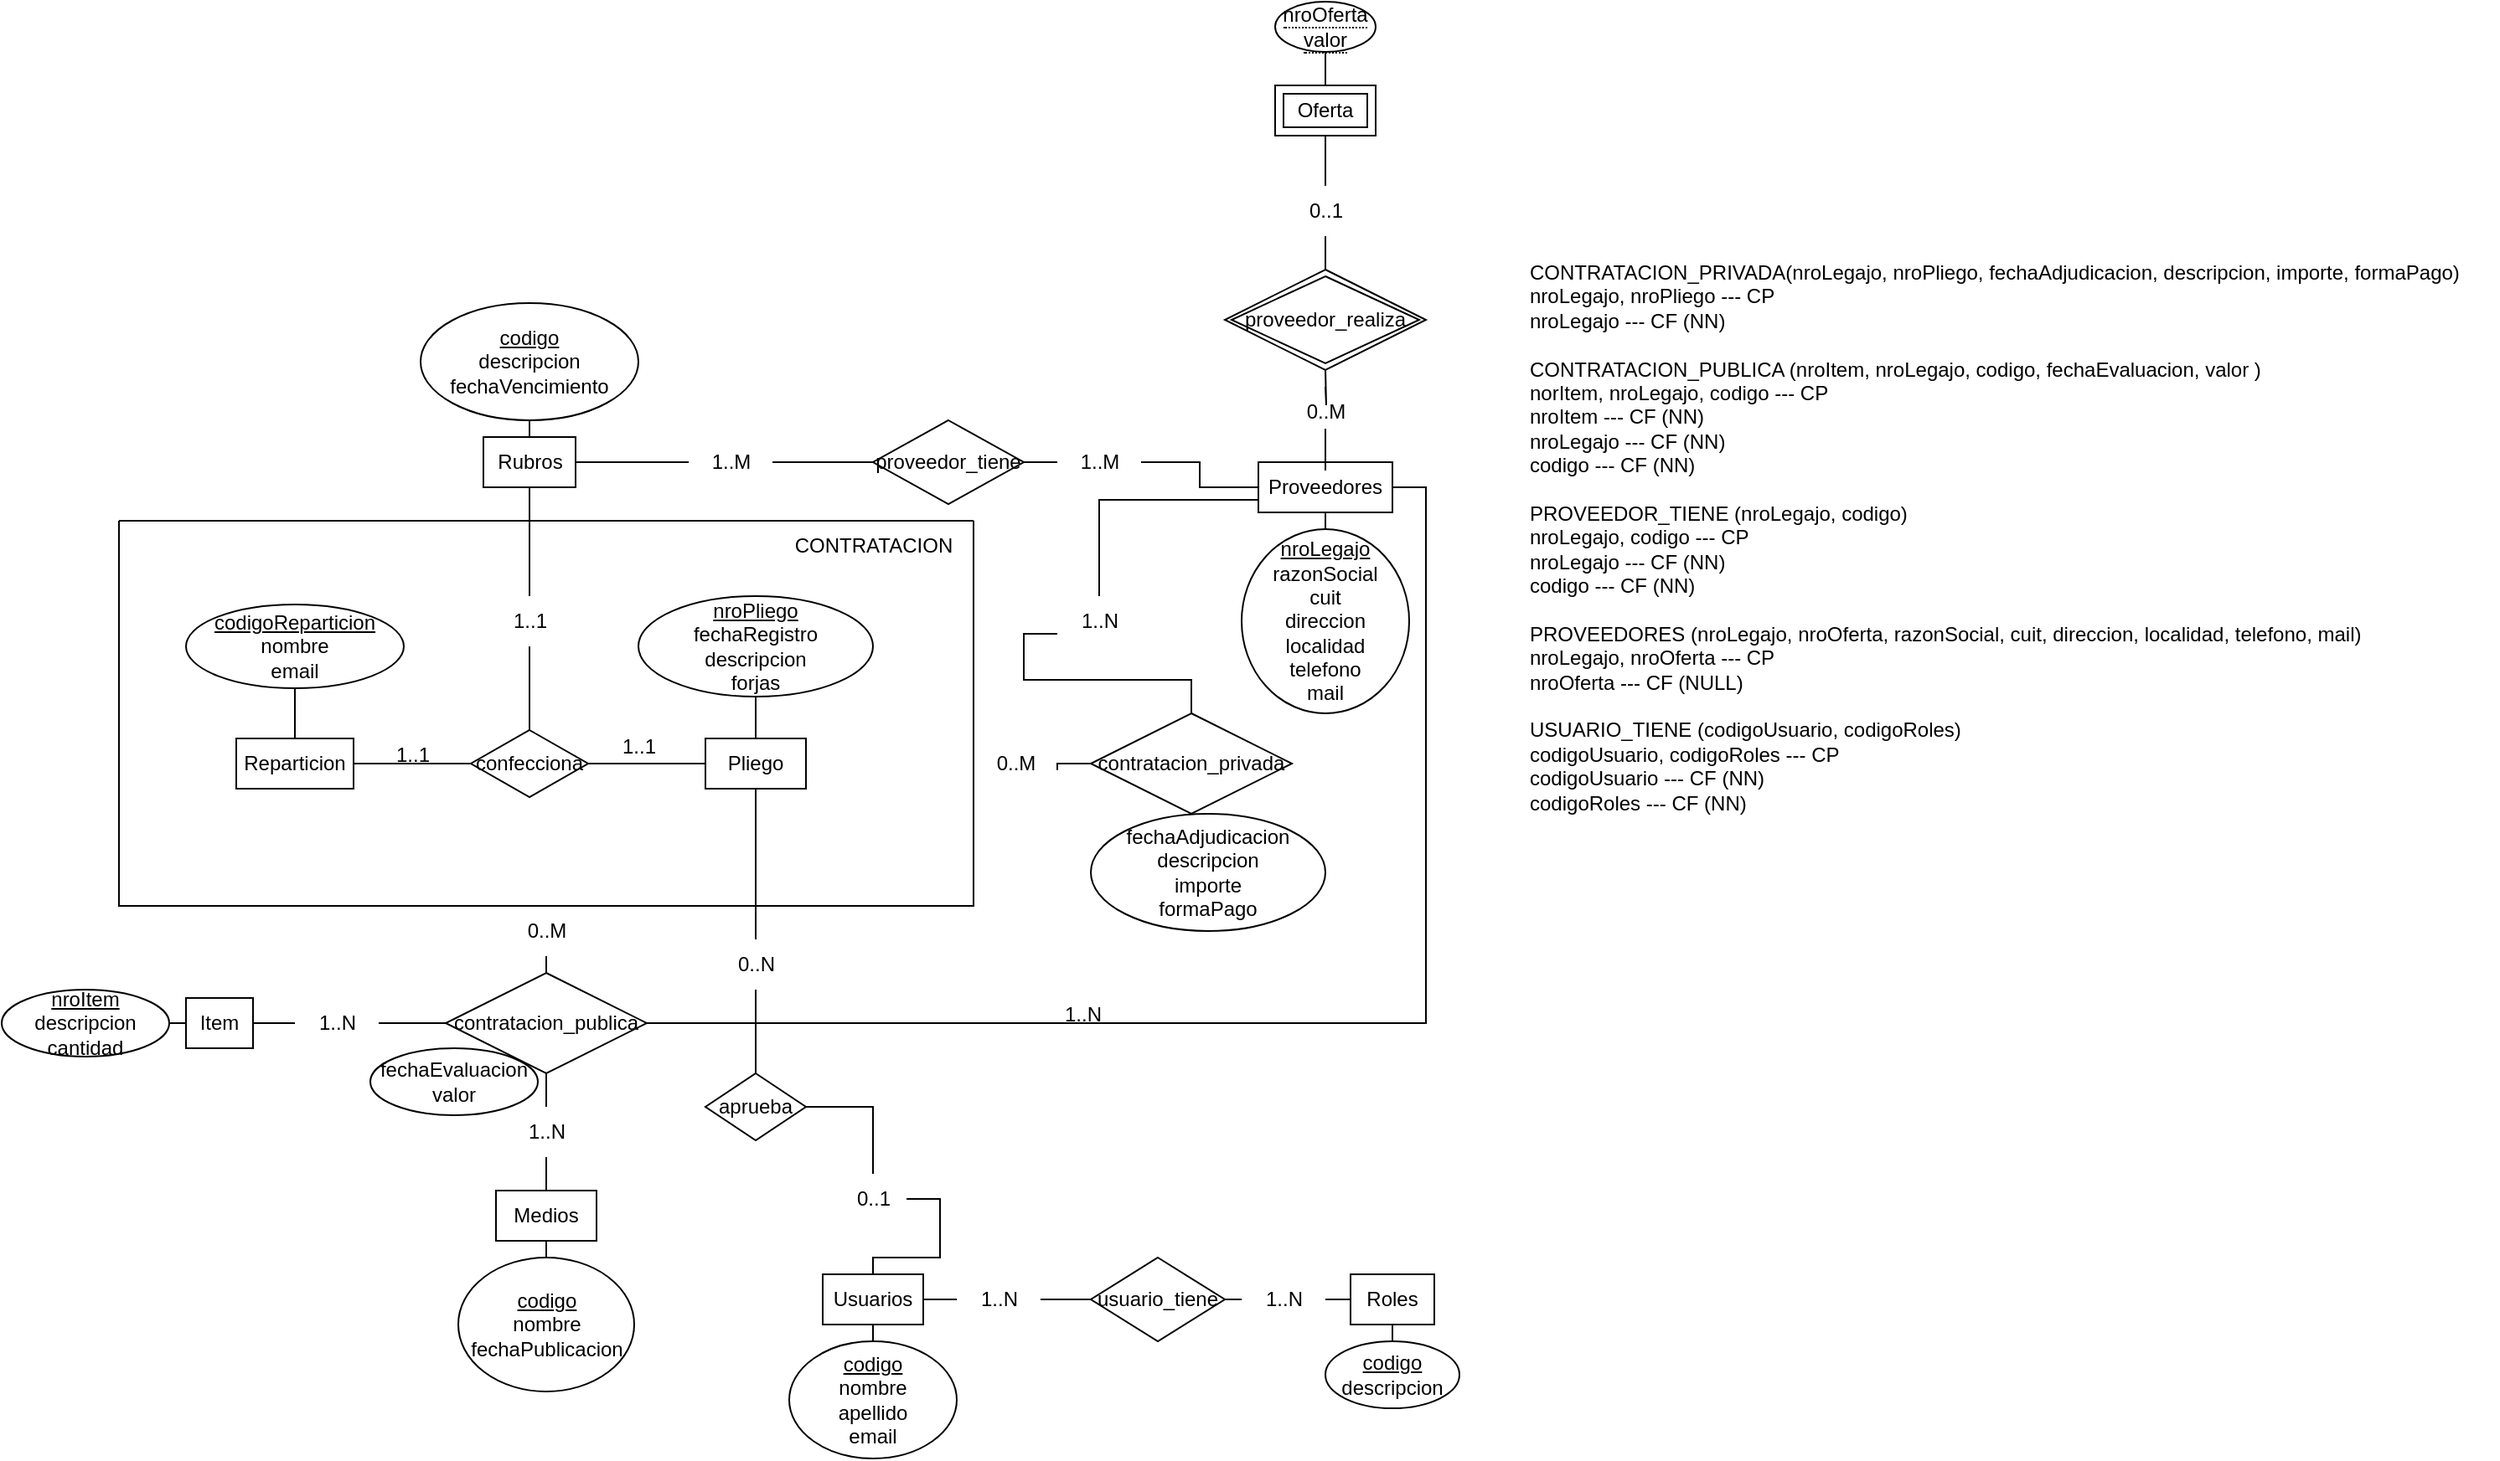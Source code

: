<mxfile version="21.6.6" type="github">
  <diagram id="R2lEEEUBdFMjLlhIrx00" name="Page-1">
    <mxGraphModel dx="1050" dy="534" grid="1" gridSize="10" guides="1" tooltips="1" connect="1" arrows="1" fold="1" page="1" pageScale="1" pageWidth="850" pageHeight="1100" math="0" shadow="0" extFonts="Permanent Marker^https://fonts.googleapis.com/css?family=Permanent+Marker">
      <root>
        <mxCell id="0" />
        <mxCell id="1" parent="0" />
        <mxCell id="06fuQV10pNZMm1FipR0t-3" style="edgeStyle=orthogonalEdgeStyle;rounded=0;orthogonalLoop=1;jettySize=auto;html=1;exitX=0.5;exitY=0;exitDx=0;exitDy=0;entryX=0.5;entryY=1;entryDx=0;entryDy=0;endArrow=none;endFill=0;" edge="1" parent="1" source="06fuQV10pNZMm1FipR0t-1" target="06fuQV10pNZMm1FipR0t-2">
          <mxGeometry relative="1" as="geometry" />
        </mxCell>
        <mxCell id="06fuQV10pNZMm1FipR0t-36" style="edgeStyle=orthogonalEdgeStyle;rounded=0;orthogonalLoop=1;jettySize=auto;html=1;exitX=1;exitY=0.5;exitDx=0;exitDy=0;entryX=0;entryY=0.5;entryDx=0;entryDy=0;endArrow=none;endFill=0;" edge="1" parent="1" source="06fuQV10pNZMm1FipR0t-1" target="06fuQV10pNZMm1FipR0t-35">
          <mxGeometry relative="1" as="geometry" />
        </mxCell>
        <mxCell id="06fuQV10pNZMm1FipR0t-1" value="Reparticion" style="whiteSpace=wrap;html=1;align=center;" vertex="1" parent="1">
          <mxGeometry x="260" y="450" width="70" height="30" as="geometry" />
        </mxCell>
        <mxCell id="06fuQV10pNZMm1FipR0t-2" value="&lt;u&gt;codigoReparticion&lt;/u&gt;&lt;br&gt;nombre&lt;br&gt;email" style="ellipse;whiteSpace=wrap;html=1;align=center;" vertex="1" parent="1">
          <mxGeometry x="230" y="370" width="130" height="50" as="geometry" />
        </mxCell>
        <mxCell id="06fuQV10pNZMm1FipR0t-6" style="edgeStyle=orthogonalEdgeStyle;rounded=0;orthogonalLoop=1;jettySize=auto;html=1;exitX=0.5;exitY=0;exitDx=0;exitDy=0;entryX=0.5;entryY=1;entryDx=0;entryDy=0;endArrow=none;endFill=0;" edge="1" parent="1" source="06fuQV10pNZMm1FipR0t-4" target="06fuQV10pNZMm1FipR0t-5">
          <mxGeometry relative="1" as="geometry" />
        </mxCell>
        <mxCell id="06fuQV10pNZMm1FipR0t-70" style="edgeStyle=orthogonalEdgeStyle;rounded=0;orthogonalLoop=1;jettySize=auto;html=1;exitX=0.5;exitY=1;exitDx=0;exitDy=0;endArrow=none;endFill=0;" edge="1" parent="1" source="06fuQV10pNZMm1FipR0t-89" target="06fuQV10pNZMm1FipR0t-69">
          <mxGeometry relative="1" as="geometry" />
        </mxCell>
        <mxCell id="06fuQV10pNZMm1FipR0t-4" value="Pliego" style="whiteSpace=wrap;html=1;align=center;" vertex="1" parent="1">
          <mxGeometry x="540" y="450" width="60" height="30" as="geometry" />
        </mxCell>
        <mxCell id="06fuQV10pNZMm1FipR0t-5" value="&lt;u&gt;nroPliego&lt;/u&gt;&lt;br&gt;fechaRegistro&lt;br&gt;descripcion&lt;br&gt;forjas" style="ellipse;whiteSpace=wrap;html=1;align=center;" vertex="1" parent="1">
          <mxGeometry x="500" y="365" width="140" height="60" as="geometry" />
        </mxCell>
        <mxCell id="06fuQV10pNZMm1FipR0t-49" style="edgeStyle=orthogonalEdgeStyle;rounded=0;orthogonalLoop=1;jettySize=auto;html=1;exitX=0;exitY=0.5;exitDx=0;exitDy=0;entryX=1;entryY=0.5;entryDx=0;entryDy=0;endArrow=none;endFill=0;" edge="1" parent="1" source="06fuQV10pNZMm1FipR0t-7" target="06fuQV10pNZMm1FipR0t-8">
          <mxGeometry relative="1" as="geometry" />
        </mxCell>
        <mxCell id="06fuQV10pNZMm1FipR0t-7" value="Item" style="whiteSpace=wrap;html=1;align=center;" vertex="1" parent="1">
          <mxGeometry x="230" y="605" width="40" height="30" as="geometry" />
        </mxCell>
        <mxCell id="06fuQV10pNZMm1FipR0t-8" value="&lt;u&gt;nroItem&lt;/u&gt;&lt;br&gt;descripcion&lt;br&gt;cantidad" style="ellipse;whiteSpace=wrap;html=1;align=center;" vertex="1" parent="1">
          <mxGeometry x="120" y="600" width="100" height="40" as="geometry" />
        </mxCell>
        <mxCell id="06fuQV10pNZMm1FipR0t-52" style="edgeStyle=orthogonalEdgeStyle;rounded=0;orthogonalLoop=1;jettySize=auto;html=1;exitX=0.5;exitY=1;exitDx=0;exitDy=0;entryX=0.5;entryY=0;entryDx=0;entryDy=0;endArrow=none;endFill=0;" edge="1" parent="1" source="06fuQV10pNZMm1FipR0t-97" target="06fuQV10pNZMm1FipR0t-35">
          <mxGeometry relative="1" as="geometry" />
        </mxCell>
        <mxCell id="06fuQV10pNZMm1FipR0t-10" value="Rubros" style="whiteSpace=wrap;html=1;align=center;" vertex="1" parent="1">
          <mxGeometry x="407.5" y="270" width="55" height="30" as="geometry" />
        </mxCell>
        <mxCell id="06fuQV10pNZMm1FipR0t-44" style="edgeStyle=orthogonalEdgeStyle;rounded=0;orthogonalLoop=1;jettySize=auto;html=1;exitX=0.5;exitY=1;exitDx=0;exitDy=0;entryX=0.5;entryY=0;entryDx=0;entryDy=0;endArrow=none;endFill=0;" edge="1" parent="1" source="06fuQV10pNZMm1FipR0t-11" target="06fuQV10pNZMm1FipR0t-10">
          <mxGeometry relative="1" as="geometry" />
        </mxCell>
        <mxCell id="06fuQV10pNZMm1FipR0t-11" value="&lt;u&gt;codigo&lt;/u&gt;&lt;br&gt;descripcion&lt;br&gt;fechaVencimiento" style="ellipse;whiteSpace=wrap;html=1;align=center;" vertex="1" parent="1">
          <mxGeometry x="370" y="190" width="130" height="70" as="geometry" />
        </mxCell>
        <mxCell id="06fuQV10pNZMm1FipR0t-68" style="edgeStyle=orthogonalEdgeStyle;rounded=0;orthogonalLoop=1;jettySize=auto;html=1;exitX=0.5;exitY=1;exitDx=0;exitDy=0;entryX=0.5;entryY=0;entryDx=0;entryDy=0;endArrow=none;endFill=0;" edge="1" parent="1" source="06fuQV10pNZMm1FipR0t-13" target="06fuQV10pNZMm1FipR0t-14">
          <mxGeometry relative="1" as="geometry" />
        </mxCell>
        <mxCell id="06fuQV10pNZMm1FipR0t-13" value="Medios" style="whiteSpace=wrap;html=1;align=center;" vertex="1" parent="1">
          <mxGeometry x="415" y="720" width="60" height="30" as="geometry" />
        </mxCell>
        <mxCell id="06fuQV10pNZMm1FipR0t-14" value="&lt;u&gt;codigo&lt;/u&gt;&lt;br&gt;nombre&lt;br&gt;fechaPublicacion" style="ellipse;whiteSpace=wrap;html=1;align=center;" vertex="1" parent="1">
          <mxGeometry x="392.5" y="760" width="105" height="80" as="geometry" />
        </mxCell>
        <mxCell id="06fuQV10pNZMm1FipR0t-18" style="edgeStyle=orthogonalEdgeStyle;rounded=0;orthogonalLoop=1;jettySize=auto;html=1;exitX=0.5;exitY=1;exitDx=0;exitDy=0;endArrow=none;endFill=0;" edge="1" parent="1" source="06fuQV10pNZMm1FipR0t-16" target="06fuQV10pNZMm1FipR0t-17">
          <mxGeometry relative="1" as="geometry" />
        </mxCell>
        <mxCell id="06fuQV10pNZMm1FipR0t-66" style="edgeStyle=orthogonalEdgeStyle;rounded=0;orthogonalLoop=1;jettySize=auto;html=1;exitX=1;exitY=0.5;exitDx=0;exitDy=0;entryX=1;entryY=0.5;entryDx=0;entryDy=0;endArrow=none;endFill=0;" edge="1" parent="1" source="06fuQV10pNZMm1FipR0t-16" target="06fuQV10pNZMm1FipR0t-45">
          <mxGeometry relative="1" as="geometry" />
        </mxCell>
        <mxCell id="06fuQV10pNZMm1FipR0t-16" value="Proveedores" style="whiteSpace=wrap;html=1;align=center;" vertex="1" parent="1">
          <mxGeometry x="870" y="285" width="80" height="30" as="geometry" />
        </mxCell>
        <mxCell id="06fuQV10pNZMm1FipR0t-17" value="&lt;u&gt;nroLegajo&lt;/u&gt;&lt;br&gt;razonSocial&lt;br&gt;cuit&lt;br&gt;direccion&lt;br&gt;localidad&lt;br&gt;telefono&lt;br&gt;mail" style="ellipse;whiteSpace=wrap;html=1;align=center;" vertex="1" parent="1">
          <mxGeometry x="860" y="325" width="100" height="110" as="geometry" />
        </mxCell>
        <mxCell id="06fuQV10pNZMm1FipR0t-58" style="edgeStyle=orthogonalEdgeStyle;rounded=0;orthogonalLoop=1;jettySize=auto;html=1;exitX=0.5;exitY=1;exitDx=0;exitDy=0;entryX=0.5;entryY=0;entryDx=0;entryDy=0;endArrow=none;endFill=0;" edge="1" parent="1" source="06fuQV10pNZMm1FipR0t-83">
          <mxGeometry relative="1" as="geometry">
            <mxPoint x="910" y="170" as="targetPoint" />
          </mxGeometry>
        </mxCell>
        <mxCell id="06fuQV10pNZMm1FipR0t-19" value="Oferta" style="shape=ext;margin=3;double=1;whiteSpace=wrap;html=1;align=center;" vertex="1" parent="1">
          <mxGeometry x="880" y="60" width="60" height="30" as="geometry" />
        </mxCell>
        <mxCell id="06fuQV10pNZMm1FipR0t-56" style="edgeStyle=orthogonalEdgeStyle;rounded=0;orthogonalLoop=1;jettySize=auto;html=1;exitX=0.5;exitY=1;exitDx=0;exitDy=0;endArrow=none;endFill=0;" edge="1" parent="1" source="06fuQV10pNZMm1FipR0t-21" target="06fuQV10pNZMm1FipR0t-19">
          <mxGeometry relative="1" as="geometry" />
        </mxCell>
        <mxCell id="06fuQV10pNZMm1FipR0t-21" value="&lt;span style=&quot;border-bottom: 1px dotted&quot;&gt;nroOferta&lt;br&gt;valor&lt;br&gt;&lt;/span&gt;" style="ellipse;whiteSpace=wrap;html=1;align=center;" vertex="1" parent="1">
          <mxGeometry x="880" y="10" width="60" height="30" as="geometry" />
        </mxCell>
        <mxCell id="06fuQV10pNZMm1FipR0t-23" value="&lt;u&gt;codigo&lt;/u&gt;&lt;br&gt;nombre&lt;br&gt;apellido&lt;br&gt;email" style="ellipse;whiteSpace=wrap;html=1;align=center;" vertex="1" parent="1">
          <mxGeometry x="590" y="810" width="100" height="70" as="geometry" />
        </mxCell>
        <mxCell id="06fuQV10pNZMm1FipR0t-26" style="edgeStyle=orthogonalEdgeStyle;rounded=0;orthogonalLoop=1;jettySize=auto;html=1;exitX=0.5;exitY=1;exitDx=0;exitDy=0;entryX=0.5;entryY=0;entryDx=0;entryDy=0;endArrow=none;endFill=0;" edge="1" parent="1" source="06fuQV10pNZMm1FipR0t-24" target="06fuQV10pNZMm1FipR0t-23">
          <mxGeometry relative="1" as="geometry" />
        </mxCell>
        <mxCell id="06fuQV10pNZMm1FipR0t-24" value="Usuarios" style="whiteSpace=wrap;html=1;align=center;" vertex="1" parent="1">
          <mxGeometry x="610" y="770" width="60" height="30" as="geometry" />
        </mxCell>
        <mxCell id="06fuQV10pNZMm1FipR0t-28" style="edgeStyle=orthogonalEdgeStyle;rounded=0;orthogonalLoop=1;jettySize=auto;html=1;exitX=0.5;exitY=1;exitDx=0;exitDy=0;entryX=0.5;entryY=0;entryDx=0;entryDy=0;endArrow=none;endFill=0;" edge="1" parent="1" source="06fuQV10pNZMm1FipR0t-25" target="06fuQV10pNZMm1FipR0t-27">
          <mxGeometry relative="1" as="geometry" />
        </mxCell>
        <mxCell id="06fuQV10pNZMm1FipR0t-25" value="Roles" style="whiteSpace=wrap;html=1;align=center;" vertex="1" parent="1">
          <mxGeometry x="925" y="770" width="50" height="30" as="geometry" />
        </mxCell>
        <mxCell id="06fuQV10pNZMm1FipR0t-27" value="&lt;u&gt;codigo&lt;/u&gt;&lt;br&gt;descripcion" style="ellipse;whiteSpace=wrap;html=1;align=center;" vertex="1" parent="1">
          <mxGeometry x="910" y="810" width="80" height="40" as="geometry" />
        </mxCell>
        <mxCell id="06fuQV10pNZMm1FipR0t-37" style="edgeStyle=orthogonalEdgeStyle;rounded=0;orthogonalLoop=1;jettySize=auto;html=1;exitX=1;exitY=0.5;exitDx=0;exitDy=0;endArrow=none;endFill=0;" edge="1" parent="1" source="06fuQV10pNZMm1FipR0t-35" target="06fuQV10pNZMm1FipR0t-4">
          <mxGeometry relative="1" as="geometry" />
        </mxCell>
        <mxCell id="06fuQV10pNZMm1FipR0t-35" value="confecciona" style="shape=rhombus;perimeter=rhombusPerimeter;whiteSpace=wrap;html=1;align=center;" vertex="1" parent="1">
          <mxGeometry x="400" y="445" width="70" height="40" as="geometry" />
        </mxCell>
        <mxCell id="06fuQV10pNZMm1FipR0t-64" style="edgeStyle=orthogonalEdgeStyle;rounded=0;orthogonalLoop=1;jettySize=auto;html=1;exitX=0.5;exitY=1;exitDx=0;exitDy=0;entryX=0.5;entryY=0;entryDx=0;entryDy=0;endArrow=none;endFill=0;" edge="1" parent="1" source="06fuQV10pNZMm1FipR0t-102" target="06fuQV10pNZMm1FipR0t-45">
          <mxGeometry relative="1" as="geometry" />
        </mxCell>
        <mxCell id="06fuQV10pNZMm1FipR0t-38" value="" style="swimlane;startSize=0;" vertex="1" parent="1">
          <mxGeometry x="190" y="320" width="510" height="230" as="geometry" />
        </mxCell>
        <mxCell id="06fuQV10pNZMm1FipR0t-39" value="CONTRATACION" style="text;html=1;align=center;verticalAlign=middle;resizable=0;points=[];autosize=1;strokeColor=none;fillColor=none;" vertex="1" parent="06fuQV10pNZMm1FipR0t-38">
          <mxGeometry x="390" width="120" height="30" as="geometry" />
        </mxCell>
        <mxCell id="06fuQV10pNZMm1FipR0t-99" value="1..1" style="text;html=1;align=center;verticalAlign=middle;resizable=0;points=[];autosize=1;strokeColor=none;fillColor=none;" vertex="1" parent="06fuQV10pNZMm1FipR0t-38">
          <mxGeometry x="155" y="125" width="40" height="30" as="geometry" />
        </mxCell>
        <mxCell id="06fuQV10pNZMm1FipR0t-100" value="1..1" style="text;html=1;align=center;verticalAlign=middle;resizable=0;points=[];autosize=1;strokeColor=none;fillColor=none;" vertex="1" parent="06fuQV10pNZMm1FipR0t-38">
          <mxGeometry x="290" y="120" width="40" height="30" as="geometry" />
        </mxCell>
        <mxCell id="06fuQV10pNZMm1FipR0t-57" style="edgeStyle=orthogonalEdgeStyle;rounded=0;orthogonalLoop=1;jettySize=auto;html=1;exitX=0.5;exitY=1;exitDx=0;exitDy=0;endArrow=none;endFill=0;" edge="1" parent="1" source="06fuQV10pNZMm1FipR0t-81" target="06fuQV10pNZMm1FipR0t-16">
          <mxGeometry relative="1" as="geometry">
            <mxPoint x="910" y="230" as="sourcePoint" />
          </mxGeometry>
        </mxCell>
        <mxCell id="06fuQV10pNZMm1FipR0t-50" style="edgeStyle=orthogonalEdgeStyle;rounded=0;orthogonalLoop=1;jettySize=auto;html=1;exitX=0;exitY=0.5;exitDx=0;exitDy=0;entryX=1;entryY=0.5;entryDx=0;entryDy=0;endArrow=none;endFill=0;" edge="1" parent="1" source="06fuQV10pNZMm1FipR0t-104" target="06fuQV10pNZMm1FipR0t-7">
          <mxGeometry relative="1" as="geometry" />
        </mxCell>
        <mxCell id="06fuQV10pNZMm1FipR0t-63" style="edgeStyle=orthogonalEdgeStyle;rounded=0;orthogonalLoop=1;jettySize=auto;html=1;exitX=0.5;exitY=1;exitDx=0;exitDy=0;endArrow=none;endFill=0;" edge="1" parent="1" source="06fuQV10pNZMm1FipR0t-106" target="06fuQV10pNZMm1FipR0t-13">
          <mxGeometry relative="1" as="geometry" />
        </mxCell>
        <mxCell id="06fuQV10pNZMm1FipR0t-45" value="contratacion_publica" style="shape=rhombus;perimeter=rhombusPerimeter;whiteSpace=wrap;html=1;align=center;" vertex="1" parent="1">
          <mxGeometry x="385" y="590" width="120" height="60" as="geometry" />
        </mxCell>
        <mxCell id="06fuQV10pNZMm1FipR0t-47" style="edgeStyle=orthogonalEdgeStyle;rounded=0;orthogonalLoop=1;jettySize=auto;html=1;exitX=0;exitY=0.5;exitDx=0;exitDy=0;entryX=1;entryY=0.63;entryDx=0;entryDy=0;entryPerimeter=0;endArrow=none;endFill=0;" edge="1" parent="1" source="06fuQV10pNZMm1FipR0t-77" target="06fuQV10pNZMm1FipR0t-38">
          <mxGeometry relative="1" as="geometry" />
        </mxCell>
        <mxCell id="06fuQV10pNZMm1FipR0t-65" style="edgeStyle=orthogonalEdgeStyle;rounded=0;orthogonalLoop=1;jettySize=auto;html=1;exitX=0.5;exitY=0;exitDx=0;exitDy=0;entryX=0;entryY=0.75;entryDx=0;entryDy=0;endArrow=none;endFill=0;" edge="1" parent="1" source="06fuQV10pNZMm1FipR0t-79" target="06fuQV10pNZMm1FipR0t-16">
          <mxGeometry relative="1" as="geometry" />
        </mxCell>
        <mxCell id="06fuQV10pNZMm1FipR0t-46" value="contratacion_privada" style="shape=rhombus;perimeter=rhombusPerimeter;whiteSpace=wrap;html=1;align=center;" vertex="1" parent="1">
          <mxGeometry x="770" y="435" width="120" height="60" as="geometry" />
        </mxCell>
        <mxCell id="06fuQV10pNZMm1FipR0t-61" style="edgeStyle=orthogonalEdgeStyle;rounded=0;orthogonalLoop=1;jettySize=auto;html=1;exitX=1;exitY=0.5;exitDx=0;exitDy=0;entryX=0;entryY=0.5;entryDx=0;entryDy=0;endArrow=none;endFill=0;" edge="1" parent="1" source="06fuQV10pNZMm1FipR0t-95" target="06fuQV10pNZMm1FipR0t-16">
          <mxGeometry relative="1" as="geometry" />
        </mxCell>
        <mxCell id="06fuQV10pNZMm1FipR0t-62" style="edgeStyle=orthogonalEdgeStyle;rounded=0;orthogonalLoop=1;jettySize=auto;html=1;exitX=0;exitY=0.5;exitDx=0;exitDy=0;entryX=1;entryY=0.5;entryDx=0;entryDy=0;endArrow=none;endFill=0;" edge="1" parent="1" source="06fuQV10pNZMm1FipR0t-93" target="06fuQV10pNZMm1FipR0t-10">
          <mxGeometry relative="1" as="geometry" />
        </mxCell>
        <mxCell id="06fuQV10pNZMm1FipR0t-59" value="proveedor_tiene" style="shape=rhombus;perimeter=rhombusPerimeter;whiteSpace=wrap;html=1;align=center;" vertex="1" parent="1">
          <mxGeometry x="640" y="260" width="90" height="50" as="geometry" />
        </mxCell>
        <mxCell id="06fuQV10pNZMm1FipR0t-67" value="proveedor_realiza" style="shape=rhombus;double=1;perimeter=rhombusPerimeter;whiteSpace=wrap;html=1;align=center;" vertex="1" parent="1">
          <mxGeometry x="850" y="170" width="120" height="60" as="geometry" />
        </mxCell>
        <mxCell id="06fuQV10pNZMm1FipR0t-71" style="edgeStyle=orthogonalEdgeStyle;rounded=0;orthogonalLoop=1;jettySize=auto;html=1;exitX=1;exitY=0.5;exitDx=0;exitDy=0;endArrow=none;endFill=0;" edge="1" parent="1" source="06fuQV10pNZMm1FipR0t-91" target="06fuQV10pNZMm1FipR0t-24">
          <mxGeometry relative="1" as="geometry" />
        </mxCell>
        <mxCell id="06fuQV10pNZMm1FipR0t-69" value="aprueba" style="shape=rhombus;perimeter=rhombusPerimeter;whiteSpace=wrap;html=1;align=center;" vertex="1" parent="1">
          <mxGeometry x="540" y="650" width="60" height="40" as="geometry" />
        </mxCell>
        <mxCell id="06fuQV10pNZMm1FipR0t-73" style="edgeStyle=orthogonalEdgeStyle;rounded=0;orthogonalLoop=1;jettySize=auto;html=1;exitX=1;exitY=0.5;exitDx=0;exitDy=0;entryX=0;entryY=0.5;entryDx=0;entryDy=0;endArrow=none;endFill=0;" edge="1" parent="1" source="06fuQV10pNZMm1FipR0t-87" target="06fuQV10pNZMm1FipR0t-25">
          <mxGeometry relative="1" as="geometry" />
        </mxCell>
        <mxCell id="06fuQV10pNZMm1FipR0t-74" style="edgeStyle=orthogonalEdgeStyle;rounded=0;orthogonalLoop=1;jettySize=auto;html=1;exitX=0;exitY=0.5;exitDx=0;exitDy=0;entryX=1;entryY=0.5;entryDx=0;entryDy=0;endArrow=none;endFill=0;" edge="1" parent="1" source="06fuQV10pNZMm1FipR0t-85" target="06fuQV10pNZMm1FipR0t-24">
          <mxGeometry relative="1" as="geometry" />
        </mxCell>
        <mxCell id="06fuQV10pNZMm1FipR0t-72" value="usuario_tiene" style="shape=rhombus;perimeter=rhombusPerimeter;whiteSpace=wrap;html=1;align=center;" vertex="1" parent="1">
          <mxGeometry x="770" y="760" width="80" height="50" as="geometry" />
        </mxCell>
        <mxCell id="06fuQV10pNZMm1FipR0t-75" value="fechaAdjudicacion&lt;br&gt;descripcion&lt;br&gt;importe&lt;br&gt;formaPago" style="ellipse;whiteSpace=wrap;html=1;align=center;" vertex="1" parent="1">
          <mxGeometry x="770" y="495" width="140" height="70" as="geometry" />
        </mxCell>
        <mxCell id="06fuQV10pNZMm1FipR0t-76" value="fechaEvaluacion&lt;br&gt;valor" style="ellipse;whiteSpace=wrap;html=1;align=center;" vertex="1" parent="1">
          <mxGeometry x="340" y="635" width="100" height="40" as="geometry" />
        </mxCell>
        <mxCell id="06fuQV10pNZMm1FipR0t-78" value="" style="edgeStyle=orthogonalEdgeStyle;rounded=0;orthogonalLoop=1;jettySize=auto;html=1;exitX=0;exitY=0.5;exitDx=0;exitDy=0;entryX=1;entryY=0.63;entryDx=0;entryDy=0;entryPerimeter=0;endArrow=none;endFill=0;" edge="1" parent="1" source="06fuQV10pNZMm1FipR0t-46" target="06fuQV10pNZMm1FipR0t-77">
          <mxGeometry relative="1" as="geometry">
            <mxPoint x="770" y="465" as="sourcePoint" />
            <mxPoint x="700" y="465" as="targetPoint" />
          </mxGeometry>
        </mxCell>
        <mxCell id="06fuQV10pNZMm1FipR0t-77" value="0..M" style="text;html=1;align=center;verticalAlign=middle;resizable=0;points=[];autosize=1;strokeColor=none;fillColor=none;" vertex="1" parent="1">
          <mxGeometry x="700" y="450" width="50" height="30" as="geometry" />
        </mxCell>
        <mxCell id="06fuQV10pNZMm1FipR0t-80" value="" style="edgeStyle=orthogonalEdgeStyle;rounded=0;orthogonalLoop=1;jettySize=auto;html=1;exitX=0.5;exitY=0;exitDx=0;exitDy=0;entryX=0;entryY=0.75;entryDx=0;entryDy=0;endArrow=none;endFill=0;" edge="1" parent="1" source="06fuQV10pNZMm1FipR0t-46" target="06fuQV10pNZMm1FipR0t-79">
          <mxGeometry relative="1" as="geometry">
            <mxPoint x="830" y="435" as="sourcePoint" />
            <mxPoint x="870" y="308" as="targetPoint" />
          </mxGeometry>
        </mxCell>
        <mxCell id="06fuQV10pNZMm1FipR0t-79" value="1..N" style="text;html=1;align=center;verticalAlign=middle;resizable=0;points=[];autosize=1;strokeColor=none;fillColor=none;" vertex="1" parent="1">
          <mxGeometry x="750" y="365" width="50" height="30" as="geometry" />
        </mxCell>
        <mxCell id="06fuQV10pNZMm1FipR0t-82" value="" style="edgeStyle=orthogonalEdgeStyle;rounded=0;orthogonalLoop=1;jettySize=auto;html=1;exitX=0.5;exitY=1;exitDx=0;exitDy=0;endArrow=none;endFill=0;" edge="1" parent="1" target="06fuQV10pNZMm1FipR0t-81">
          <mxGeometry relative="1" as="geometry">
            <mxPoint x="910" y="230" as="sourcePoint" />
            <mxPoint x="910" y="285" as="targetPoint" />
          </mxGeometry>
        </mxCell>
        <mxCell id="06fuQV10pNZMm1FipR0t-81" value="0..M" style="text;html=1;align=center;verticalAlign=middle;resizable=0;points=[];autosize=1;strokeColor=none;fillColor=none;" vertex="1" parent="1">
          <mxGeometry x="885" y="240" width="50" height="30" as="geometry" />
        </mxCell>
        <mxCell id="06fuQV10pNZMm1FipR0t-84" value="" style="edgeStyle=orthogonalEdgeStyle;rounded=0;orthogonalLoop=1;jettySize=auto;html=1;exitX=0.5;exitY=1;exitDx=0;exitDy=0;entryX=0.5;entryY=0;entryDx=0;entryDy=0;endArrow=none;endFill=0;" edge="1" parent="1" source="06fuQV10pNZMm1FipR0t-19" target="06fuQV10pNZMm1FipR0t-83">
          <mxGeometry relative="1" as="geometry">
            <mxPoint x="910" y="90" as="sourcePoint" />
            <mxPoint x="910" y="170" as="targetPoint" />
          </mxGeometry>
        </mxCell>
        <mxCell id="06fuQV10pNZMm1FipR0t-83" value="0..1" style="text;html=1;align=center;verticalAlign=middle;resizable=0;points=[];autosize=1;strokeColor=none;fillColor=none;" vertex="1" parent="1">
          <mxGeometry x="890" y="120" width="40" height="30" as="geometry" />
        </mxCell>
        <mxCell id="06fuQV10pNZMm1FipR0t-86" value="" style="edgeStyle=orthogonalEdgeStyle;rounded=0;orthogonalLoop=1;jettySize=auto;html=1;exitX=0;exitY=0.5;exitDx=0;exitDy=0;entryX=1;entryY=0.5;entryDx=0;entryDy=0;endArrow=none;endFill=0;" edge="1" parent="1" source="06fuQV10pNZMm1FipR0t-72" target="06fuQV10pNZMm1FipR0t-85">
          <mxGeometry relative="1" as="geometry">
            <mxPoint x="770" y="785" as="sourcePoint" />
            <mxPoint x="670" y="785" as="targetPoint" />
          </mxGeometry>
        </mxCell>
        <mxCell id="06fuQV10pNZMm1FipR0t-85" value="1..N" style="text;html=1;align=center;verticalAlign=middle;resizable=0;points=[];autosize=1;strokeColor=none;fillColor=none;" vertex="1" parent="1">
          <mxGeometry x="690" y="770" width="50" height="30" as="geometry" />
        </mxCell>
        <mxCell id="06fuQV10pNZMm1FipR0t-88" value="" style="edgeStyle=orthogonalEdgeStyle;rounded=0;orthogonalLoop=1;jettySize=auto;html=1;exitX=1;exitY=0.5;exitDx=0;exitDy=0;entryX=0;entryY=0.5;entryDx=0;entryDy=0;endArrow=none;endFill=0;" edge="1" parent="1" source="06fuQV10pNZMm1FipR0t-72" target="06fuQV10pNZMm1FipR0t-87">
          <mxGeometry relative="1" as="geometry">
            <mxPoint x="850" y="785" as="sourcePoint" />
            <mxPoint x="925" y="785" as="targetPoint" />
          </mxGeometry>
        </mxCell>
        <mxCell id="06fuQV10pNZMm1FipR0t-87" value="1..N" style="text;html=1;align=center;verticalAlign=middle;resizable=0;points=[];autosize=1;strokeColor=none;fillColor=none;" vertex="1" parent="1">
          <mxGeometry x="860" y="770" width="50" height="30" as="geometry" />
        </mxCell>
        <mxCell id="06fuQV10pNZMm1FipR0t-90" value="" style="edgeStyle=orthogonalEdgeStyle;rounded=0;orthogonalLoop=1;jettySize=auto;html=1;exitX=0.5;exitY=1;exitDx=0;exitDy=0;endArrow=none;endFill=0;" edge="1" parent="1" source="06fuQV10pNZMm1FipR0t-4" target="06fuQV10pNZMm1FipR0t-89">
          <mxGeometry relative="1" as="geometry">
            <mxPoint x="570" y="480" as="sourcePoint" />
            <mxPoint x="570" y="650" as="targetPoint" />
          </mxGeometry>
        </mxCell>
        <mxCell id="06fuQV10pNZMm1FipR0t-89" value="0..N" style="text;html=1;align=center;verticalAlign=middle;resizable=0;points=[];autosize=1;strokeColor=none;fillColor=none;" vertex="1" parent="1">
          <mxGeometry x="545" y="570" width="50" height="30" as="geometry" />
        </mxCell>
        <mxCell id="06fuQV10pNZMm1FipR0t-92" value="" style="edgeStyle=orthogonalEdgeStyle;rounded=0;orthogonalLoop=1;jettySize=auto;html=1;exitX=1;exitY=0.5;exitDx=0;exitDy=0;endArrow=none;endFill=0;" edge="1" parent="1" source="06fuQV10pNZMm1FipR0t-69" target="06fuQV10pNZMm1FipR0t-91">
          <mxGeometry relative="1" as="geometry">
            <mxPoint x="600" y="670" as="sourcePoint" />
            <mxPoint x="640" y="770" as="targetPoint" />
          </mxGeometry>
        </mxCell>
        <mxCell id="06fuQV10pNZMm1FipR0t-91" value="0..1" style="text;html=1;align=center;verticalAlign=middle;resizable=0;points=[];autosize=1;strokeColor=none;fillColor=none;" vertex="1" parent="1">
          <mxGeometry x="620" y="710" width="40" height="30" as="geometry" />
        </mxCell>
        <mxCell id="06fuQV10pNZMm1FipR0t-94" value="" style="edgeStyle=orthogonalEdgeStyle;rounded=0;orthogonalLoop=1;jettySize=auto;html=1;exitX=0;exitY=0.5;exitDx=0;exitDy=0;entryX=1;entryY=0.5;entryDx=0;entryDy=0;endArrow=none;endFill=0;" edge="1" parent="1" source="06fuQV10pNZMm1FipR0t-59" target="06fuQV10pNZMm1FipR0t-93">
          <mxGeometry relative="1" as="geometry">
            <mxPoint x="650" y="285" as="sourcePoint" />
            <mxPoint x="463" y="285" as="targetPoint" />
          </mxGeometry>
        </mxCell>
        <mxCell id="06fuQV10pNZMm1FipR0t-93" value="1..M" style="text;html=1;align=center;verticalAlign=middle;resizable=0;points=[];autosize=1;strokeColor=none;fillColor=none;" vertex="1" parent="1">
          <mxGeometry x="530" y="270" width="50" height="30" as="geometry" />
        </mxCell>
        <mxCell id="06fuQV10pNZMm1FipR0t-96" value="" style="edgeStyle=orthogonalEdgeStyle;rounded=0;orthogonalLoop=1;jettySize=auto;html=1;exitX=1;exitY=0.5;exitDx=0;exitDy=0;entryX=0;entryY=0.5;entryDx=0;entryDy=0;endArrow=none;endFill=0;" edge="1" parent="1" source="06fuQV10pNZMm1FipR0t-59" target="06fuQV10pNZMm1FipR0t-95">
          <mxGeometry relative="1" as="geometry">
            <mxPoint x="740" y="285" as="sourcePoint" />
            <mxPoint x="870" y="300" as="targetPoint" />
          </mxGeometry>
        </mxCell>
        <mxCell id="06fuQV10pNZMm1FipR0t-95" value="1..M" style="text;html=1;align=center;verticalAlign=middle;resizable=0;points=[];autosize=1;strokeColor=none;fillColor=none;" vertex="1" parent="1">
          <mxGeometry x="750" y="270" width="50" height="30" as="geometry" />
        </mxCell>
        <mxCell id="06fuQV10pNZMm1FipR0t-98" value="" style="edgeStyle=orthogonalEdgeStyle;rounded=0;orthogonalLoop=1;jettySize=auto;html=1;exitX=0.5;exitY=1;exitDx=0;exitDy=0;entryX=0.5;entryY=0;entryDx=0;entryDy=0;endArrow=none;endFill=0;" edge="1" parent="1" source="06fuQV10pNZMm1FipR0t-10" target="06fuQV10pNZMm1FipR0t-97">
          <mxGeometry relative="1" as="geometry">
            <mxPoint x="435" y="300" as="sourcePoint" />
            <mxPoint x="435" y="445" as="targetPoint" />
          </mxGeometry>
        </mxCell>
        <mxCell id="06fuQV10pNZMm1FipR0t-97" value="1..1" style="text;html=1;align=center;verticalAlign=middle;resizable=0;points=[];autosize=1;strokeColor=none;fillColor=none;" vertex="1" parent="1">
          <mxGeometry x="415" y="365" width="40" height="30" as="geometry" />
        </mxCell>
        <mxCell id="06fuQV10pNZMm1FipR0t-103" value="" style="edgeStyle=orthogonalEdgeStyle;rounded=0;orthogonalLoop=1;jettySize=auto;html=1;exitX=0.5;exitY=1;exitDx=0;exitDy=0;entryX=0.5;entryY=0;entryDx=0;entryDy=0;endArrow=none;endFill=0;" edge="1" parent="1" source="06fuQV10pNZMm1FipR0t-38" target="06fuQV10pNZMm1FipR0t-102">
          <mxGeometry relative="1" as="geometry">
            <mxPoint x="445" y="550" as="sourcePoint" />
            <mxPoint x="445" y="590" as="targetPoint" />
          </mxGeometry>
        </mxCell>
        <mxCell id="06fuQV10pNZMm1FipR0t-102" value="0..M" style="text;html=1;align=center;verticalAlign=middle;resizable=0;points=[];autosize=1;strokeColor=none;fillColor=none;" vertex="1" parent="1">
          <mxGeometry x="420" y="550" width="50" height="30" as="geometry" />
        </mxCell>
        <mxCell id="06fuQV10pNZMm1FipR0t-105" value="" style="edgeStyle=orthogonalEdgeStyle;rounded=0;orthogonalLoop=1;jettySize=auto;html=1;exitX=0;exitY=0.5;exitDx=0;exitDy=0;entryX=1;entryY=0.5;entryDx=0;entryDy=0;endArrow=none;endFill=0;" edge="1" parent="1" source="06fuQV10pNZMm1FipR0t-45" target="06fuQV10pNZMm1FipR0t-104">
          <mxGeometry relative="1" as="geometry">
            <mxPoint x="385" y="620" as="sourcePoint" />
            <mxPoint x="270" y="620" as="targetPoint" />
          </mxGeometry>
        </mxCell>
        <mxCell id="06fuQV10pNZMm1FipR0t-104" value="1..N" style="text;html=1;align=center;verticalAlign=middle;resizable=0;points=[];autosize=1;strokeColor=none;fillColor=none;" vertex="1" parent="1">
          <mxGeometry x="295" y="605" width="50" height="30" as="geometry" />
        </mxCell>
        <mxCell id="06fuQV10pNZMm1FipR0t-107" value="" style="edgeStyle=orthogonalEdgeStyle;rounded=0;orthogonalLoop=1;jettySize=auto;html=1;exitX=0.5;exitY=1;exitDx=0;exitDy=0;endArrow=none;endFill=0;" edge="1" parent="1" source="06fuQV10pNZMm1FipR0t-45" target="06fuQV10pNZMm1FipR0t-106">
          <mxGeometry relative="1" as="geometry">
            <mxPoint x="445" y="650" as="sourcePoint" />
            <mxPoint x="445" y="720" as="targetPoint" />
          </mxGeometry>
        </mxCell>
        <mxCell id="06fuQV10pNZMm1FipR0t-106" value="1..N" style="text;html=1;align=center;verticalAlign=middle;resizable=0;points=[];autosize=1;strokeColor=none;fillColor=none;" vertex="1" parent="1">
          <mxGeometry x="420" y="670" width="50" height="30" as="geometry" />
        </mxCell>
        <mxCell id="06fuQV10pNZMm1FipR0t-108" value="1..N" style="text;html=1;align=center;verticalAlign=middle;resizable=0;points=[];autosize=1;strokeColor=none;fillColor=none;" vertex="1" parent="1">
          <mxGeometry x="740" y="600" width="50" height="30" as="geometry" />
        </mxCell>
        <mxCell id="06fuQV10pNZMm1FipR0t-112" value="CONTRATACION_PRIVADA(nroLegajo, nroPliego, fechaAdjudicacion, descripcion, importe, formaPago)&lt;br&gt;nroLegajo, nroPliego --- CP&lt;br&gt;nroLegajo --- CF (NN)&lt;br&gt;&lt;br&gt;CONTRATACION_PUBLICA (nroItem, nroLegajo, codigo, fechaEvaluacion, valor )&lt;br&gt;norItem, nroLegajo, codigo --- CP&lt;br&gt;nroItem --- CF (NN)&lt;br&gt;nroLegajo --- CF (NN)&lt;br&gt;codigo --- CF (NN)&lt;br&gt;&lt;br&gt;PROVEEDOR_TIENE (nroLegajo, codigo)&lt;br&gt;nroLegajo, codigo --- CP&lt;br&gt;nroLegajo --- CF (NN)&lt;br&gt;codigo --- CF (NN)&lt;br&gt;&lt;br&gt;PROVEEDORES (nroLegajo, nroOferta, razonSocial, cuit, direccion, localidad, telefono, mail)&lt;br&gt;nroLegajo, nroOferta --- CP&lt;br&gt;nroOferta --- CF (NULL)&lt;br&gt;&lt;br&gt;USUARIO_TIENE (codigoUsuario, codigoRoles)&lt;br&gt;codigoUsuario, codigoRoles --- CP&lt;br&gt;codigoUsuario --- CF (NN)&lt;br&gt;codigoRoles --- CF (NN)&lt;br&gt;" style="text;html=1;align=left;verticalAlign=middle;resizable=0;points=[];autosize=1;strokeColor=none;fillColor=none;" vertex="1" parent="1">
          <mxGeometry x="1030" y="160" width="580" height="340" as="geometry" />
        </mxCell>
      </root>
    </mxGraphModel>
  </diagram>
</mxfile>
